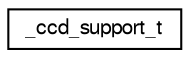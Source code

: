 digraph "Graphical Class Hierarchy"
{
  edge [fontname="FreeSans",fontsize="10",labelfontname="FreeSans",labelfontsize="10"];
  node [fontname="FreeSans",fontsize="10",shape=record];
  rankdir="LR";
  Node1 [label="_ccd_support_t",height=0.2,width=0.4,color="black", fillcolor="white", style="filled",URL="$a00002.html"];
}
